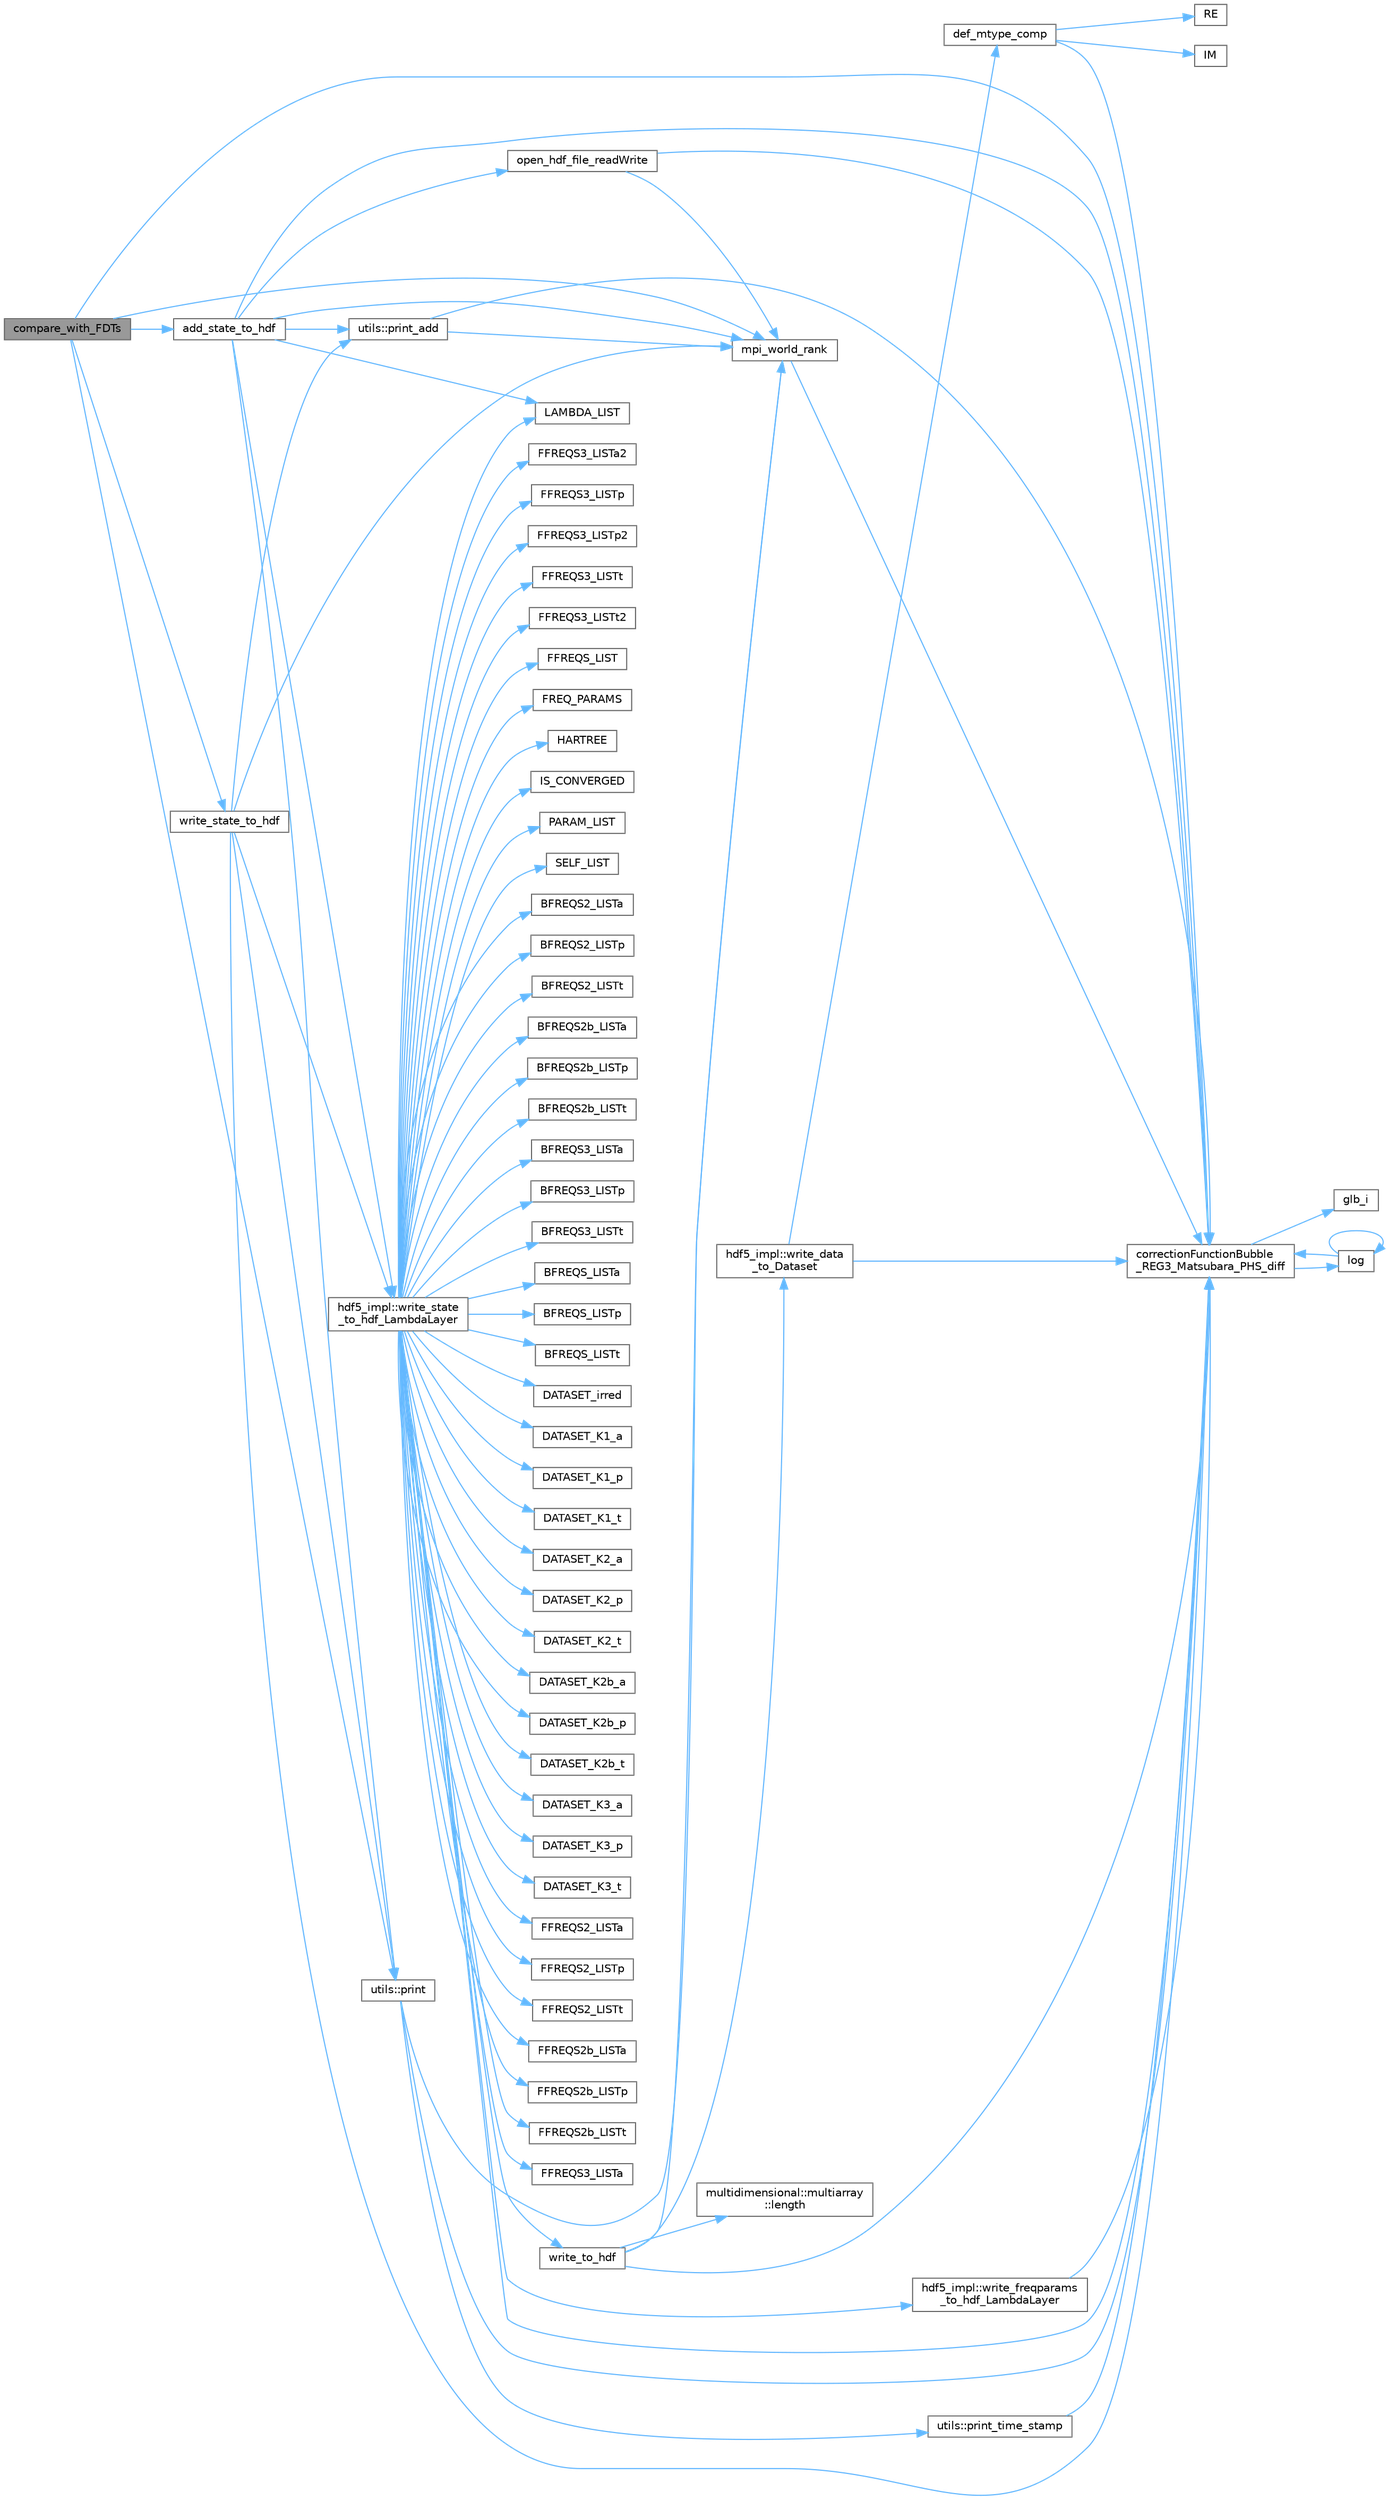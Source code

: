 digraph "compare_with_FDTs"
{
 // INTERACTIVE_SVG=YES
 // LATEX_PDF_SIZE
  bgcolor="transparent";
  edge [fontname=Helvetica,fontsize=10,labelfontname=Helvetica,labelfontsize=10];
  node [fontname=Helvetica,fontsize=10,shape=box,height=0.2,width=0.4];
  rankdir="LR";
  Node1 [id="Node000001",label="compare_with_FDTs",height=0.2,width=0.4,color="gray40", fillcolor="grey60", style="filled", fontcolor="black",tooltip=" "];
  Node1 -> Node2 [id="edge1_Node000001_Node000002",color="steelblue1",style="solid",tooltip=" "];
  Node2 [id="Node000002",label="add_state_to_hdf",height=0.2,width=0.4,color="grey40", fillcolor="white", style="filled",URL="$d5/de4/hdf5__routines_8hpp.html#afcbe2c8a768f64e576f593516262d476",tooltip="Open file and save state to a specified Lambda layer."];
  Node2 -> Node3 [id="edge2_Node000002_Node000003",color="steelblue1",style="solid",tooltip=" "];
  Node3 [id="Node000003",label="correctionFunctionBubble\l_REG3_Matsubara_PHS_diff",height=0.2,width=0.4,color="grey40", fillcolor="white", style="filled",URL="$dd/dea/bubble__corrections_8hpp.html#aff27784f97591f505f77ff0065ab57af",tooltip=" "];
  Node3 -> Node4 [id="edge3_Node000003_Node000004",color="steelblue1",style="solid",tooltip=" "];
  Node4 [id="Node000004",label="glb_i",height=0.2,width=0.4,color="grey40", fillcolor="white", style="filled",URL="$d7/d59/data__structures_8hpp.html#ae0c8f095bd2588bb4d374b002c94a90d",tooltip=" "];
  Node3 -> Node5 [id="edge4_Node000003_Node000005",color="steelblue1",style="solid",tooltip=" "];
  Node5 [id="Node000005",label="log",height=0.2,width=0.4,color="grey40", fillcolor="white", style="filled",URL="$d7/d43/KramersKronig_8c_09_09.html#ad9512117c829517886f44895ef9ece90",tooltip=" "];
  Node5 -> Node3 [id="edge5_Node000005_Node000003",color="steelblue1",style="solid",tooltip=" "];
  Node5 -> Node5 [id="edge6_Node000005_Node000005",color="steelblue1",style="solid",tooltip=" "];
  Node2 -> Node6 [id="edge7_Node000002_Node000006",color="steelblue1",style="solid",tooltip=" "];
  Node6 [id="Node000006",label="LAMBDA_LIST",height=0.2,width=0.4,color="grey40", fillcolor="white", style="filled",URL="$d5/de4/hdf5__routines_8hpp.html#aa3e184a5a9d2466af831b13169261de2",tooltip=" "];
  Node2 -> Node7 [id="edge8_Node000002_Node000007",color="steelblue1",style="solid",tooltip=" "];
  Node7 [id="Node000007",label="mpi_world_rank",height=0.2,width=0.4,color="grey40", fillcolor="white", style="filled",URL="$d4/dda/mpi__setup_8c_09_09.html#a191972e98e51a56d90e8e5f750496c7d",tooltip=" "];
  Node7 -> Node3 [id="edge9_Node000007_Node000003",color="steelblue1",style="solid",tooltip=" "];
  Node2 -> Node8 [id="edge10_Node000002_Node000008",color="steelblue1",style="solid",tooltip=" "];
  Node8 [id="Node000008",label="open_hdf_file_readWrite",height=0.2,width=0.4,color="grey40", fillcolor="white", style="filled",URL="$d5/d4f/hdf5__routines_8c_09_09.html#a924110dbdaccbbc744def3ca0838cb4c",tooltip=" "];
  Node8 -> Node3 [id="edge11_Node000008_Node000003",color="steelblue1",style="solid",tooltip=" "];
  Node8 -> Node7 [id="edge12_Node000008_Node000007",color="steelblue1",style="solid",tooltip=" "];
  Node2 -> Node9 [id="edge13_Node000002_Node000009",color="steelblue1",style="solid",tooltip=" "];
  Node9 [id="Node000009",label="utils::print",height=0.2,width=0.4,color="grey40", fillcolor="white", style="filled",URL="$d6/d84/namespaceutils.html#ad566cc1586ac4598d5823caa71620eb5",tooltip=" "];
  Node9 -> Node3 [id="edge14_Node000009_Node000003",color="steelblue1",style="solid",tooltip=" "];
  Node9 -> Node7 [id="edge15_Node000009_Node000007",color="steelblue1",style="solid",tooltip=" "];
  Node9 -> Node10 [id="edge16_Node000009_Node000010",color="steelblue1",style="solid",tooltip=" "];
  Node10 [id="Node000010",label="utils::print_time_stamp",height=0.2,width=0.4,color="grey40", fillcolor="white", style="filled",URL="$d6/d84/namespaceutils.html#ac76a8cfe22f29cfa7738ebd9972f60c8",tooltip=" "];
  Node10 -> Node3 [id="edge17_Node000010_Node000003",color="steelblue1",style="solid",tooltip=" "];
  Node2 -> Node11 [id="edge18_Node000002_Node000011",color="steelblue1",style="solid",tooltip=" "];
  Node11 [id="Node000011",label="utils::print_add",height=0.2,width=0.4,color="grey40", fillcolor="white", style="filled",URL="$d6/d84/namespaceutils.html#abc69e50b2a20892c52c84cee55052ffe",tooltip=" "];
  Node11 -> Node3 [id="edge19_Node000011_Node000003",color="steelblue1",style="solid",tooltip=" "];
  Node11 -> Node7 [id="edge20_Node000011_Node000007",color="steelblue1",style="solid",tooltip=" "];
  Node2 -> Node12 [id="edge21_Node000002_Node000012",color="steelblue1",style="solid",tooltip=" "];
  Node12 [id="Node000012",label="hdf5_impl::write_state\l_to_hdf_LambdaLayer",height=0.2,width=0.4,color="grey40", fillcolor="white", style="filled",URL="$de/dac/namespacehdf5__impl.html#a468934d31943e2ac5607091266a2e5a0",tooltip=" "];
  Node12 -> Node13 [id="edge22_Node000012_Node000013",color="steelblue1",style="solid",tooltip=" "];
  Node13 [id="Node000013",label="BFREQS2_LISTa",height=0.2,width=0.4,color="grey40", fillcolor="white", style="filled",URL="$d5/de4/hdf5__routines_8hpp.html#a70793387b40f5c718d6168c704baf69f",tooltip=" "];
  Node12 -> Node14 [id="edge23_Node000012_Node000014",color="steelblue1",style="solid",tooltip=" "];
  Node14 [id="Node000014",label="BFREQS2_LISTp",height=0.2,width=0.4,color="grey40", fillcolor="white", style="filled",URL="$d5/de4/hdf5__routines_8hpp.html#aac06badb3b4bcb361121d0a3878ac32f",tooltip=" "];
  Node12 -> Node15 [id="edge24_Node000012_Node000015",color="steelblue1",style="solid",tooltip=" "];
  Node15 [id="Node000015",label="BFREQS2_LISTt",height=0.2,width=0.4,color="grey40", fillcolor="white", style="filled",URL="$d5/de4/hdf5__routines_8hpp.html#afa40302e1b4a4c45c889083c6dc9c63b",tooltip=" "];
  Node12 -> Node16 [id="edge25_Node000012_Node000016",color="steelblue1",style="solid",tooltip=" "];
  Node16 [id="Node000016",label="BFREQS2b_LISTa",height=0.2,width=0.4,color="grey40", fillcolor="white", style="filled",URL="$d5/de4/hdf5__routines_8hpp.html#a1a2f594a06f492bb3d1dbdb05e8150d9",tooltip=" "];
  Node12 -> Node17 [id="edge26_Node000012_Node000017",color="steelblue1",style="solid",tooltip=" "];
  Node17 [id="Node000017",label="BFREQS2b_LISTp",height=0.2,width=0.4,color="grey40", fillcolor="white", style="filled",URL="$d5/de4/hdf5__routines_8hpp.html#a5b489d2d6e8eb0dd85cebe667e87e16b",tooltip=" "];
  Node12 -> Node18 [id="edge27_Node000012_Node000018",color="steelblue1",style="solid",tooltip=" "];
  Node18 [id="Node000018",label="BFREQS2b_LISTt",height=0.2,width=0.4,color="grey40", fillcolor="white", style="filled",URL="$d5/de4/hdf5__routines_8hpp.html#a1a2e0eace8fc3abb69c44e6eae91b63f",tooltip=" "];
  Node12 -> Node19 [id="edge28_Node000012_Node000019",color="steelblue1",style="solid",tooltip=" "];
  Node19 [id="Node000019",label="BFREQS3_LISTa",height=0.2,width=0.4,color="grey40", fillcolor="white", style="filled",URL="$d5/de4/hdf5__routines_8hpp.html#a21f617d5e29f1e49f014a799e6ac2f2a",tooltip=" "];
  Node12 -> Node20 [id="edge29_Node000012_Node000020",color="steelblue1",style="solid",tooltip=" "];
  Node20 [id="Node000020",label="BFREQS3_LISTp",height=0.2,width=0.4,color="grey40", fillcolor="white", style="filled",URL="$d5/de4/hdf5__routines_8hpp.html#abb2b74041cb7252e511182c80d53859e",tooltip=" "];
  Node12 -> Node21 [id="edge30_Node000012_Node000021",color="steelblue1",style="solid",tooltip=" "];
  Node21 [id="Node000021",label="BFREQS3_LISTt",height=0.2,width=0.4,color="grey40", fillcolor="white", style="filled",URL="$d5/de4/hdf5__routines_8hpp.html#a2a7ab7f91577e91f691eae7d55f185f8",tooltip=" "];
  Node12 -> Node22 [id="edge31_Node000012_Node000022",color="steelblue1",style="solid",tooltip=" "];
  Node22 [id="Node000022",label="BFREQS_LISTa",height=0.2,width=0.4,color="grey40", fillcolor="white", style="filled",URL="$d5/de4/hdf5__routines_8hpp.html#aa4382f09b8cee0fa7a9359a92f89f201",tooltip=" "];
  Node12 -> Node23 [id="edge32_Node000012_Node000023",color="steelblue1",style="solid",tooltip=" "];
  Node23 [id="Node000023",label="BFREQS_LISTp",height=0.2,width=0.4,color="grey40", fillcolor="white", style="filled",URL="$d5/de4/hdf5__routines_8hpp.html#a325a5ba033e38880fc4336eafea6c9ac",tooltip=" "];
  Node12 -> Node24 [id="edge33_Node000012_Node000024",color="steelblue1",style="solid",tooltip=" "];
  Node24 [id="Node000024",label="BFREQS_LISTt",height=0.2,width=0.4,color="grey40", fillcolor="white", style="filled",URL="$d5/de4/hdf5__routines_8hpp.html#a9cd353ab74e22f7973bc28c249970455",tooltip=" "];
  Node12 -> Node3 [id="edge34_Node000012_Node000003",color="steelblue1",style="solid",tooltip=" "];
  Node12 -> Node25 [id="edge35_Node000012_Node000025",color="steelblue1",style="solid",tooltip=" "];
  Node25 [id="Node000025",label="DATASET_irred",height=0.2,width=0.4,color="grey40", fillcolor="white", style="filled",URL="$d5/de4/hdf5__routines_8hpp.html#a3a6423eb277935f4127bcfa984e40864",tooltip=" "];
  Node12 -> Node26 [id="edge36_Node000012_Node000026",color="steelblue1",style="solid",tooltip=" "];
  Node26 [id="Node000026",label="DATASET_K1_a",height=0.2,width=0.4,color="grey40", fillcolor="white", style="filled",URL="$d5/de4/hdf5__routines_8hpp.html#a70fbfef3ed2df3253dff3f30e5c684af",tooltip=" "];
  Node12 -> Node27 [id="edge37_Node000012_Node000027",color="steelblue1",style="solid",tooltip=" "];
  Node27 [id="Node000027",label="DATASET_K1_p",height=0.2,width=0.4,color="grey40", fillcolor="white", style="filled",URL="$d5/de4/hdf5__routines_8hpp.html#ad4bd18e8faec35d1aec625963949d3a2",tooltip=" "];
  Node12 -> Node28 [id="edge38_Node000012_Node000028",color="steelblue1",style="solid",tooltip=" "];
  Node28 [id="Node000028",label="DATASET_K1_t",height=0.2,width=0.4,color="grey40", fillcolor="white", style="filled",URL="$d5/de4/hdf5__routines_8hpp.html#a6b0ad8d4c9ce18a0181aec59711c2d9e",tooltip=" "];
  Node12 -> Node29 [id="edge39_Node000012_Node000029",color="steelblue1",style="solid",tooltip=" "];
  Node29 [id="Node000029",label="DATASET_K2_a",height=0.2,width=0.4,color="grey40", fillcolor="white", style="filled",URL="$d5/de4/hdf5__routines_8hpp.html#aeedff3917ce193abcf28d56d533c06af",tooltip=" "];
  Node12 -> Node30 [id="edge40_Node000012_Node000030",color="steelblue1",style="solid",tooltip=" "];
  Node30 [id="Node000030",label="DATASET_K2_p",height=0.2,width=0.4,color="grey40", fillcolor="white", style="filled",URL="$d5/de4/hdf5__routines_8hpp.html#a6b7db1afef15b575b083e27f59dce10b",tooltip=" "];
  Node12 -> Node31 [id="edge41_Node000012_Node000031",color="steelblue1",style="solid",tooltip=" "];
  Node31 [id="Node000031",label="DATASET_K2_t",height=0.2,width=0.4,color="grey40", fillcolor="white", style="filled",URL="$d5/de4/hdf5__routines_8hpp.html#aa0c88c27ef97c826cbdaa5ab65c5ea7a",tooltip=" "];
  Node12 -> Node32 [id="edge42_Node000012_Node000032",color="steelblue1",style="solid",tooltip=" "];
  Node32 [id="Node000032",label="DATASET_K2b_a",height=0.2,width=0.4,color="grey40", fillcolor="white", style="filled",URL="$d5/de4/hdf5__routines_8hpp.html#a2de0b0b07342af762f71fe56d81ff6a4",tooltip=" "];
  Node12 -> Node33 [id="edge43_Node000012_Node000033",color="steelblue1",style="solid",tooltip=" "];
  Node33 [id="Node000033",label="DATASET_K2b_p",height=0.2,width=0.4,color="grey40", fillcolor="white", style="filled",URL="$d5/de4/hdf5__routines_8hpp.html#ae052d0568389dc8653a0909a79be1724",tooltip=" "];
  Node12 -> Node34 [id="edge44_Node000012_Node000034",color="steelblue1",style="solid",tooltip=" "];
  Node34 [id="Node000034",label="DATASET_K2b_t",height=0.2,width=0.4,color="grey40", fillcolor="white", style="filled",URL="$d5/de4/hdf5__routines_8hpp.html#a9dda3f77431924b6c05e15e8520e95a1",tooltip=" "];
  Node12 -> Node35 [id="edge45_Node000012_Node000035",color="steelblue1",style="solid",tooltip=" "];
  Node35 [id="Node000035",label="DATASET_K3_a",height=0.2,width=0.4,color="grey40", fillcolor="white", style="filled",URL="$d5/de4/hdf5__routines_8hpp.html#aa455336c9836bbc13e5bc6acfba4a5fe",tooltip=" "];
  Node12 -> Node36 [id="edge46_Node000012_Node000036",color="steelblue1",style="solid",tooltip=" "];
  Node36 [id="Node000036",label="DATASET_K3_p",height=0.2,width=0.4,color="grey40", fillcolor="white", style="filled",URL="$d5/de4/hdf5__routines_8hpp.html#ac5ae5b49e25460f9c74f7dd4da8292d1",tooltip=" "];
  Node12 -> Node37 [id="edge47_Node000012_Node000037",color="steelblue1",style="solid",tooltip=" "];
  Node37 [id="Node000037",label="DATASET_K3_t",height=0.2,width=0.4,color="grey40", fillcolor="white", style="filled",URL="$d5/de4/hdf5__routines_8hpp.html#aaacec41cca059ecf69f45d177a133ba1",tooltip=" "];
  Node12 -> Node38 [id="edge48_Node000012_Node000038",color="steelblue1",style="solid",tooltip=" "];
  Node38 [id="Node000038",label="FFREQS2_LISTa",height=0.2,width=0.4,color="grey40", fillcolor="white", style="filled",URL="$d5/de4/hdf5__routines_8hpp.html#a77f7cb8364d3e7e9e60772168c1a8e20",tooltip=" "];
  Node12 -> Node39 [id="edge49_Node000012_Node000039",color="steelblue1",style="solid",tooltip=" "];
  Node39 [id="Node000039",label="FFREQS2_LISTp",height=0.2,width=0.4,color="grey40", fillcolor="white", style="filled",URL="$d5/de4/hdf5__routines_8hpp.html#a1a2050a88d0823f9d6e74f514cd3104b",tooltip=" "];
  Node12 -> Node40 [id="edge50_Node000012_Node000040",color="steelblue1",style="solid",tooltip=" "];
  Node40 [id="Node000040",label="FFREQS2_LISTt",height=0.2,width=0.4,color="grey40", fillcolor="white", style="filled",URL="$d5/de4/hdf5__routines_8hpp.html#acccb15e4720efbd821876ddbaafca598",tooltip=" "];
  Node12 -> Node41 [id="edge51_Node000012_Node000041",color="steelblue1",style="solid",tooltip=" "];
  Node41 [id="Node000041",label="FFREQS2b_LISTa",height=0.2,width=0.4,color="grey40", fillcolor="white", style="filled",URL="$d5/de4/hdf5__routines_8hpp.html#a005236ebf70e84a44dcbc2bf1a38240e",tooltip=" "];
  Node12 -> Node42 [id="edge52_Node000012_Node000042",color="steelblue1",style="solid",tooltip=" "];
  Node42 [id="Node000042",label="FFREQS2b_LISTp",height=0.2,width=0.4,color="grey40", fillcolor="white", style="filled",URL="$d5/de4/hdf5__routines_8hpp.html#ad835afddea0ce446346ea73873de9317",tooltip=" "];
  Node12 -> Node43 [id="edge53_Node000012_Node000043",color="steelblue1",style="solid",tooltip=" "];
  Node43 [id="Node000043",label="FFREQS2b_LISTt",height=0.2,width=0.4,color="grey40", fillcolor="white", style="filled",URL="$d5/de4/hdf5__routines_8hpp.html#a8a349e2a96d022e93b1e70da3a6add0a",tooltip=" "];
  Node12 -> Node44 [id="edge54_Node000012_Node000044",color="steelblue1",style="solid",tooltip=" "];
  Node44 [id="Node000044",label="FFREQS3_LISTa",height=0.2,width=0.4,color="grey40", fillcolor="white", style="filled",URL="$d5/de4/hdf5__routines_8hpp.html#ae6bcd6cf33bfdb1b539328b0eef6b0cf",tooltip=" "];
  Node12 -> Node45 [id="edge55_Node000012_Node000045",color="steelblue1",style="solid",tooltip=" "];
  Node45 [id="Node000045",label="FFREQS3_LISTa2",height=0.2,width=0.4,color="grey40", fillcolor="white", style="filled",URL="$d5/de4/hdf5__routines_8hpp.html#ad1b2e3e2b85f135ca87eb4da1aa0d219",tooltip=" "];
  Node12 -> Node46 [id="edge56_Node000012_Node000046",color="steelblue1",style="solid",tooltip=" "];
  Node46 [id="Node000046",label="FFREQS3_LISTp",height=0.2,width=0.4,color="grey40", fillcolor="white", style="filled",URL="$d5/de4/hdf5__routines_8hpp.html#ab3465a151422431590005eed97f76231",tooltip=" "];
  Node12 -> Node47 [id="edge57_Node000012_Node000047",color="steelblue1",style="solid",tooltip=" "];
  Node47 [id="Node000047",label="FFREQS3_LISTp2",height=0.2,width=0.4,color="grey40", fillcolor="white", style="filled",URL="$d5/de4/hdf5__routines_8hpp.html#a8d6dff6b8b75678e16f0e382403c73d9",tooltip=" "];
  Node12 -> Node48 [id="edge58_Node000012_Node000048",color="steelblue1",style="solid",tooltip=" "];
  Node48 [id="Node000048",label="FFREQS3_LISTt",height=0.2,width=0.4,color="grey40", fillcolor="white", style="filled",URL="$d5/de4/hdf5__routines_8hpp.html#a16adf80cb1d71c36eba44db4f2073615",tooltip=" "];
  Node12 -> Node49 [id="edge59_Node000012_Node000049",color="steelblue1",style="solid",tooltip=" "];
  Node49 [id="Node000049",label="FFREQS3_LISTt2",height=0.2,width=0.4,color="grey40", fillcolor="white", style="filled",URL="$d5/de4/hdf5__routines_8hpp.html#ac057361dc5d3b4a9d092da413a95a031",tooltip=" "];
  Node12 -> Node50 [id="edge60_Node000012_Node000050",color="steelblue1",style="solid",tooltip=" "];
  Node50 [id="Node000050",label="FFREQS_LIST",height=0.2,width=0.4,color="grey40", fillcolor="white", style="filled",URL="$d5/de4/hdf5__routines_8hpp.html#a000928a93e5676eb68968c067d7dc98e",tooltip=" "];
  Node12 -> Node51 [id="edge61_Node000012_Node000051",color="steelblue1",style="solid",tooltip=" "];
  Node51 [id="Node000051",label="FREQ_PARAMS",height=0.2,width=0.4,color="grey40", fillcolor="white", style="filled",URL="$d5/de4/hdf5__routines_8hpp.html#ad6f5322e464b455673993e1021f01cc8",tooltip=" "];
  Node12 -> Node52 [id="edge62_Node000012_Node000052",color="steelblue1",style="solid",tooltip=" "];
  Node52 [id="Node000052",label="HARTREE",height=0.2,width=0.4,color="grey40", fillcolor="white", style="filled",URL="$d5/de4/hdf5__routines_8hpp.html#ab024ad1aa7a036169945b7ae80985dec",tooltip=" "];
  Node12 -> Node53 [id="edge63_Node000012_Node000053",color="steelblue1",style="solid",tooltip=" "];
  Node53 [id="Node000053",label="IS_CONVERGED",height=0.2,width=0.4,color="grey40", fillcolor="white", style="filled",URL="$d5/de4/hdf5__routines_8hpp.html#a31b4dbbf41f3faf7898b472c1035b558",tooltip=" "];
  Node12 -> Node6 [id="edge64_Node000012_Node000006",color="steelblue1",style="solid",tooltip=" "];
  Node12 -> Node54 [id="edge65_Node000012_Node000054",color="steelblue1",style="solid",tooltip=" "];
  Node54 [id="Node000054",label="PARAM_LIST",height=0.2,width=0.4,color="grey40", fillcolor="white", style="filled",URL="$d5/de4/hdf5__routines_8hpp.html#a5f6a575ad9a575289e8d4ec6a609f062",tooltip=" "];
  Node12 -> Node55 [id="edge66_Node000012_Node000055",color="steelblue1",style="solid",tooltip=" "];
  Node55 [id="Node000055",label="SELF_LIST",height=0.2,width=0.4,color="grey40", fillcolor="white", style="filled",URL="$d5/de4/hdf5__routines_8hpp.html#a9a02bb311149745160c7983f8aa7215d",tooltip=" "];
  Node12 -> Node56 [id="edge67_Node000012_Node000056",color="steelblue1",style="solid",tooltip=" "];
  Node56 [id="Node000056",label="hdf5_impl::write_freqparams\l_to_hdf_LambdaLayer",height=0.2,width=0.4,color="grey40", fillcolor="white", style="filled",URL="$de/dac/namespacehdf5__impl.html#ac77e56ba9f320721c5cfc26f6709c9e1",tooltip=" "];
  Node56 -> Node3 [id="edge68_Node000056_Node000003",color="steelblue1",style="solid",tooltip=" "];
  Node12 -> Node57 [id="edge69_Node000012_Node000057",color="steelblue1",style="solid",tooltip=" "];
  Node57 [id="Node000057",label="write_to_hdf",height=0.2,width=0.4,color="grey40", fillcolor="white", style="filled",URL="$d5/de4/hdf5__routines_8hpp.html#a2337339bdea1a060b1205e7bcba3bb20",tooltip="Write multiarray to HDF group/file."];
  Node57 -> Node3 [id="edge70_Node000057_Node000003",color="steelblue1",style="solid",tooltip=" "];
  Node57 -> Node58 [id="edge71_Node000057_Node000058",color="steelblue1",style="solid",tooltip=" "];
  Node58 [id="Node000058",label="multidimensional::multiarray\l::length",height=0.2,width=0.4,color="grey40", fillcolor="white", style="filled",URL="$d7/d3f/classmultidimensional_1_1multiarray.html#aca0527dd01461a6b0e5979af8d399fc5",tooltip=" "];
  Node57 -> Node7 [id="edge72_Node000057_Node000007",color="steelblue1",style="solid",tooltip=" "];
  Node57 -> Node59 [id="edge73_Node000057_Node000059",color="steelblue1",style="solid",tooltip=" "];
  Node59 [id="Node000059",label="hdf5_impl::write_data\l_to_Dataset",height=0.2,width=0.4,color="grey40", fillcolor="white", style="filled",URL="$de/dac/namespacehdf5__impl.html#a2c81f521e97b68137709bb9b0719c9a7",tooltip=" "];
  Node59 -> Node3 [id="edge74_Node000059_Node000003",color="steelblue1",style="solid",tooltip=" "];
  Node59 -> Node60 [id="edge75_Node000059_Node000060",color="steelblue1",style="solid",tooltip=" "];
  Node60 [id="Node000060",label="def_mtype_comp",height=0.2,width=0.4,color="grey40", fillcolor="white", style="filled",URL="$d5/d4f/hdf5__routines_8c_09_09.html#a77fed1ad1e5982cb30b9631a74ebf278",tooltip=" "];
  Node60 -> Node3 [id="edge76_Node000060_Node000003",color="steelblue1",style="solid",tooltip=" "];
  Node60 -> Node61 [id="edge77_Node000060_Node000061",color="steelblue1",style="solid",tooltip=" "];
  Node61 [id="Node000061",label="IM",height=0.2,width=0.4,color="grey40", fillcolor="white", style="filled",URL="$d5/de4/hdf5__routines_8hpp.html#aa0d41e2bda820402cbaae0a0b3122620",tooltip=" "];
  Node60 -> Node62 [id="edge78_Node000060_Node000062",color="steelblue1",style="solid",tooltip=" "];
  Node62 [id="Node000062",label="RE",height=0.2,width=0.4,color="grey40", fillcolor="white", style="filled",URL="$d5/de4/hdf5__routines_8hpp.html#ad1fb71130ef4e456f0f28a5a79fa33f9",tooltip=" "];
  Node1 -> Node3 [id="edge79_Node000001_Node000003",color="steelblue1",style="solid",tooltip=" "];
  Node1 -> Node7 [id="edge80_Node000001_Node000007",color="steelblue1",style="solid",tooltip=" "];
  Node1 -> Node9 [id="edge81_Node000001_Node000009",color="steelblue1",style="solid",tooltip=" "];
  Node1 -> Node63 [id="edge82_Node000001_Node000063",color="steelblue1",style="solid",tooltip=" "];
  Node63 [id="Node000063",label="write_state_to_hdf",height=0.2,width=0.4,color="grey40", fillcolor="white", style="filled",URL="$d5/de4/hdf5__routines_8hpp.html#ab7f115126010e4b017eb9e12cd1c29d9",tooltip="Create file with fixed number of Lambda layers and save state to first Lambda layer."];
  Node63 -> Node3 [id="edge83_Node000063_Node000003",color="steelblue1",style="solid",tooltip=" "];
  Node63 -> Node7 [id="edge84_Node000063_Node000007",color="steelblue1",style="solid",tooltip=" "];
  Node63 -> Node9 [id="edge85_Node000063_Node000009",color="steelblue1",style="solid",tooltip=" "];
  Node63 -> Node11 [id="edge86_Node000063_Node000011",color="steelblue1",style="solid",tooltip=" "];
  Node63 -> Node12 [id="edge87_Node000063_Node000012",color="steelblue1",style="solid",tooltip=" "];
}
